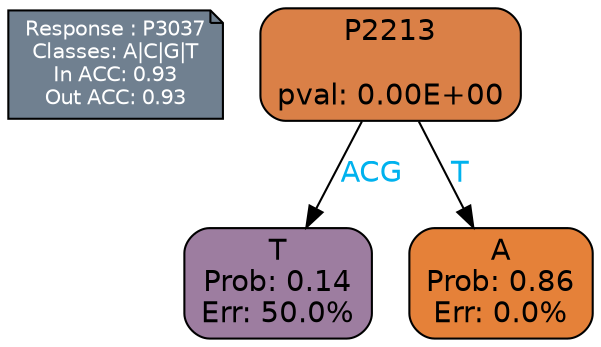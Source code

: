 digraph Tree {
node [shape=box, style="filled, rounded", color="black", fontname=helvetica] ;
graph [ranksep=equally, splines=polylines, bgcolor=transparent, dpi=600] ;
edge [fontname=helvetica] ;
LEGEND [label="Response : P3037
Classes: A|C|G|T
In ACC: 0.93
Out ACC: 0.93
",shape=note,align=left,style=filled,fillcolor="slategray",fontcolor="white",fontsize=10];1 [label="P2213

pval: 0.00E+00", fillcolor="#da8047"] ;
2 [label="T
Prob: 0.14
Err: 50.0%", fillcolor="#9d7da0"] ;
3 [label="A
Prob: 0.86
Err: 0.0%", fillcolor="#e58139"] ;
1 -> 2 [label="ACG",fontcolor=deepskyblue2] ;
1 -> 3 [label="T",fontcolor=deepskyblue2] ;
{rank = same; 2;3;}{rank = same; LEGEND;1;}}